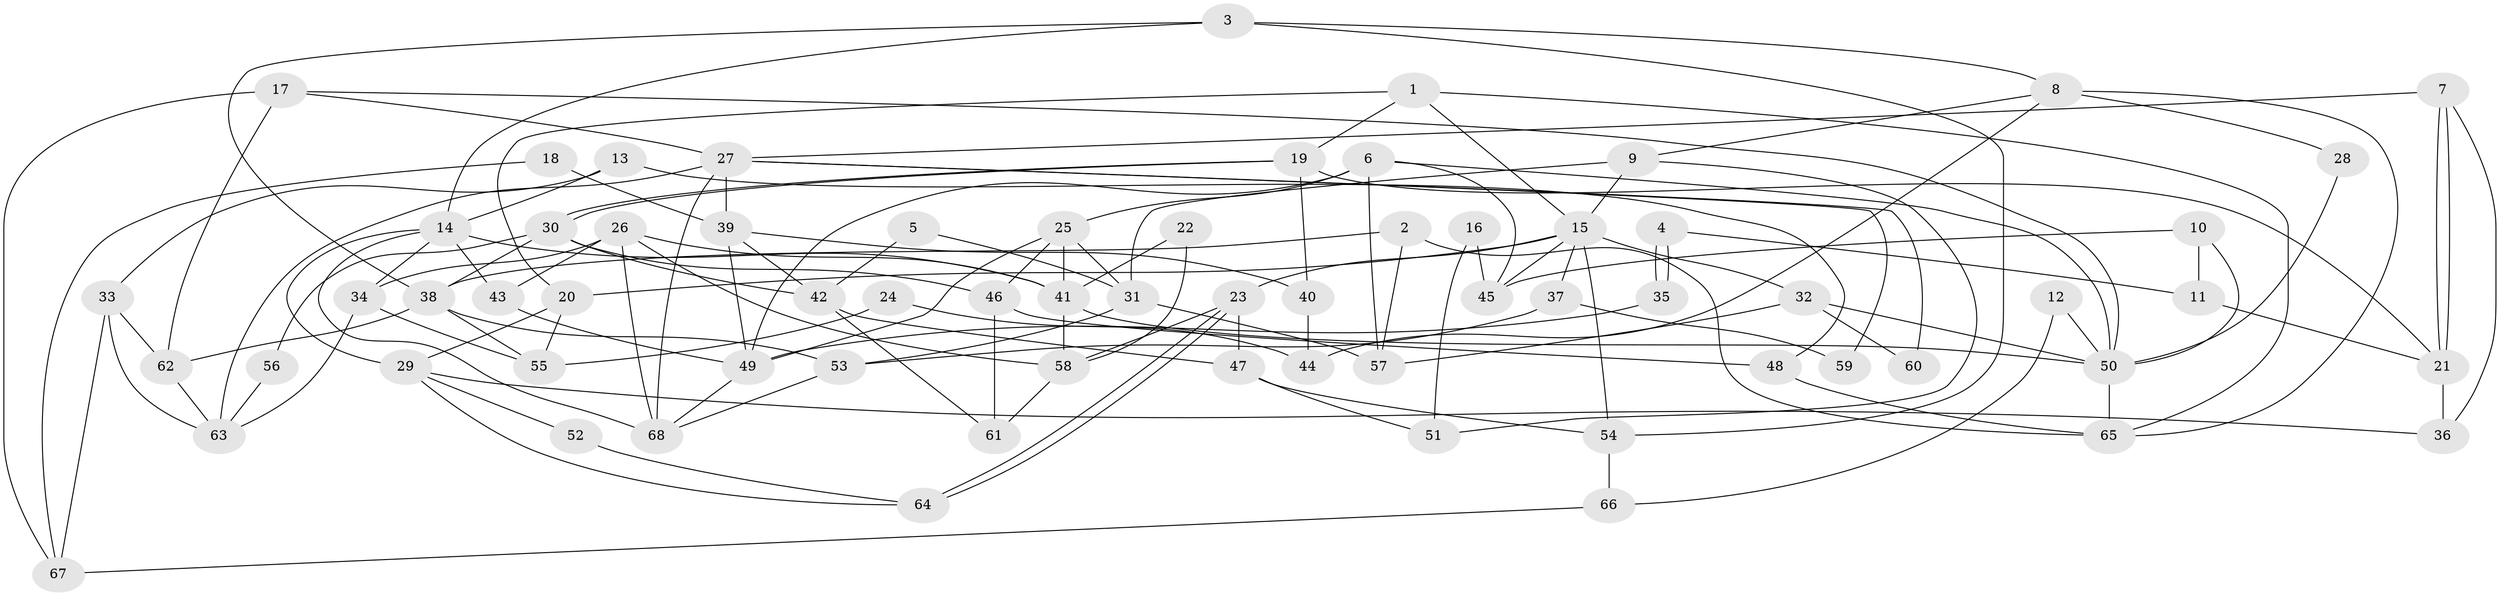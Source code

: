 // coarse degree distribution, {4: 0.25, 5: 0.15, 1: 0.05, 2: 0.15, 3: 0.1, 10: 0.1, 7: 0.05, 9: 0.05, 6: 0.1}
// Generated by graph-tools (version 1.1) at 2025/54/03/04/25 21:54:19]
// undirected, 68 vertices, 136 edges
graph export_dot {
graph [start="1"]
  node [color=gray90,style=filled];
  1;
  2;
  3;
  4;
  5;
  6;
  7;
  8;
  9;
  10;
  11;
  12;
  13;
  14;
  15;
  16;
  17;
  18;
  19;
  20;
  21;
  22;
  23;
  24;
  25;
  26;
  27;
  28;
  29;
  30;
  31;
  32;
  33;
  34;
  35;
  36;
  37;
  38;
  39;
  40;
  41;
  42;
  43;
  44;
  45;
  46;
  47;
  48;
  49;
  50;
  51;
  52;
  53;
  54;
  55;
  56;
  57;
  58;
  59;
  60;
  61;
  62;
  63;
  64;
  65;
  66;
  67;
  68;
  1 -- 15;
  1 -- 65;
  1 -- 19;
  1 -- 20;
  2 -- 65;
  2 -- 57;
  2 -- 38;
  3 -- 54;
  3 -- 38;
  3 -- 8;
  3 -- 14;
  4 -- 11;
  4 -- 35;
  4 -- 35;
  5 -- 42;
  5 -- 31;
  6 -- 49;
  6 -- 57;
  6 -- 25;
  6 -- 45;
  6 -- 50;
  7 -- 21;
  7 -- 21;
  7 -- 27;
  7 -- 36;
  8 -- 9;
  8 -- 28;
  8 -- 44;
  8 -- 65;
  9 -- 31;
  9 -- 15;
  9 -- 51;
  10 -- 45;
  10 -- 50;
  10 -- 11;
  11 -- 21;
  12 -- 50;
  12 -- 66;
  13 -- 48;
  13 -- 14;
  13 -- 33;
  14 -- 68;
  14 -- 29;
  14 -- 34;
  14 -- 41;
  14 -- 43;
  15 -- 23;
  15 -- 20;
  15 -- 32;
  15 -- 37;
  15 -- 45;
  15 -- 54;
  16 -- 45;
  16 -- 51;
  17 -- 50;
  17 -- 62;
  17 -- 27;
  17 -- 67;
  18 -- 39;
  18 -- 67;
  19 -- 30;
  19 -- 30;
  19 -- 21;
  19 -- 40;
  20 -- 29;
  20 -- 55;
  21 -- 36;
  22 -- 41;
  22 -- 58;
  23 -- 58;
  23 -- 64;
  23 -- 64;
  23 -- 47;
  24 -- 44;
  24 -- 55;
  25 -- 49;
  25 -- 31;
  25 -- 41;
  25 -- 46;
  26 -- 34;
  26 -- 41;
  26 -- 43;
  26 -- 58;
  26 -- 68;
  27 -- 68;
  27 -- 39;
  27 -- 59;
  27 -- 60;
  27 -- 63;
  28 -- 50;
  29 -- 36;
  29 -- 52;
  29 -- 64;
  30 -- 38;
  30 -- 42;
  30 -- 46;
  30 -- 56;
  31 -- 53;
  31 -- 57;
  32 -- 50;
  32 -- 57;
  32 -- 60;
  33 -- 63;
  33 -- 62;
  33 -- 67;
  34 -- 55;
  34 -- 63;
  35 -- 49;
  37 -- 53;
  37 -- 59;
  38 -- 62;
  38 -- 53;
  38 -- 55;
  39 -- 42;
  39 -- 40;
  39 -- 49;
  40 -- 44;
  41 -- 50;
  41 -- 58;
  42 -- 61;
  42 -- 47;
  43 -- 49;
  46 -- 48;
  46 -- 61;
  47 -- 51;
  47 -- 54;
  48 -- 65;
  49 -- 68;
  50 -- 65;
  52 -- 64;
  53 -- 68;
  54 -- 66;
  56 -- 63;
  58 -- 61;
  62 -- 63;
  66 -- 67;
}
